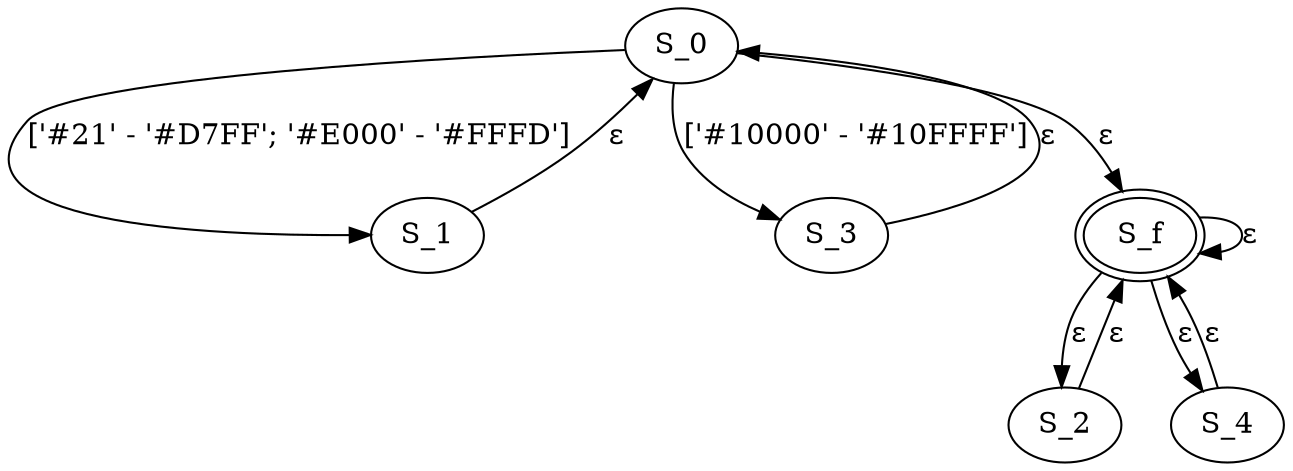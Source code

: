 digraph rgfsa {
  /* Circles-and-arrows diagram of FSA from right-regular grammar. 
     Generated by rg-to-dot.xsl.
     Input:file:/Users/cmsmcq/2021/gingersnap/toys/g012.fsa.xml
     Generated:2021-01-17T17:50:26.311168-07:00 */

S_0 [label="S_0"]
S_1 [label="S_1"]
S_2 [label="S_2"]
S_3 [label="S_3"]
S_4 [label="S_4"]
S_f [label="S_f" peripheries=2]
S_0 -> S_1 [label="['#21' - '#D7FF'; '#E000' - '#FFFD']"];
S_0 -> S_3 [label="['#10000' - '#10FFFF']"];
S_0 -> S_f [label="ε"];
S_1 -> S_0 [label="ε"];
S_2 -> S_f [label="ε"];
S_3 -> S_0 [label="ε"];
S_4 -> S_f [label="ε"];
S_f -> S_2 [label="ε"];
S_f -> S_4 [label="ε"];
S_f -> S_f [label="ε"];
}
